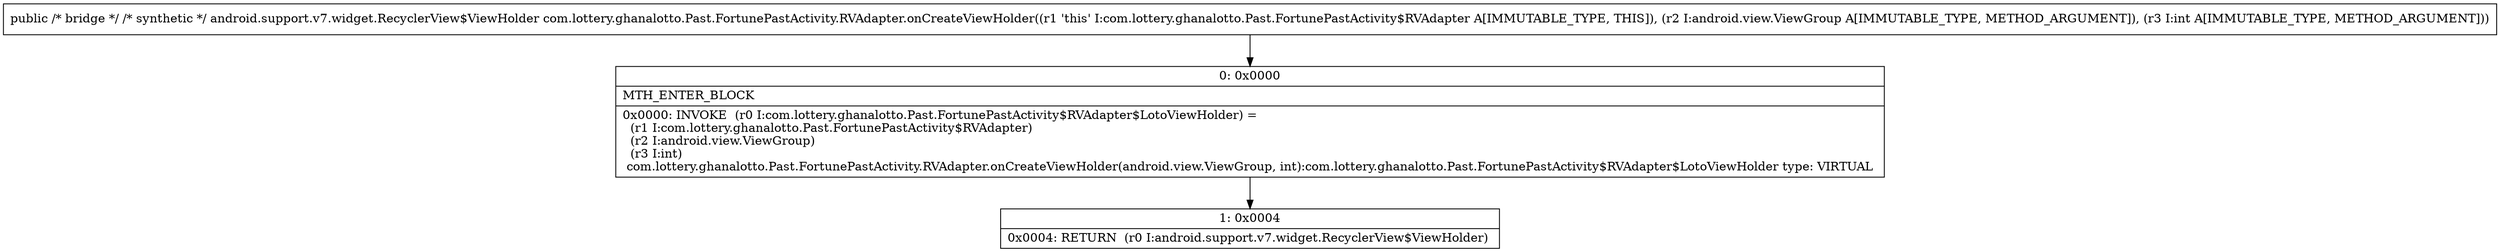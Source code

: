 digraph "CFG forcom.lottery.ghanalotto.Past.FortunePastActivity.RVAdapter.onCreateViewHolder(Landroid\/view\/ViewGroup;I)Landroid\/support\/v7\/widget\/RecyclerView$ViewHolder;" {
Node_0 [shape=record,label="{0\:\ 0x0000|MTH_ENTER_BLOCK\l|0x0000: INVOKE  (r0 I:com.lottery.ghanalotto.Past.FortunePastActivity$RVAdapter$LotoViewHolder) = \l  (r1 I:com.lottery.ghanalotto.Past.FortunePastActivity$RVAdapter)\l  (r2 I:android.view.ViewGroup)\l  (r3 I:int)\l com.lottery.ghanalotto.Past.FortunePastActivity.RVAdapter.onCreateViewHolder(android.view.ViewGroup, int):com.lottery.ghanalotto.Past.FortunePastActivity$RVAdapter$LotoViewHolder type: VIRTUAL \l}"];
Node_1 [shape=record,label="{1\:\ 0x0004|0x0004: RETURN  (r0 I:android.support.v7.widget.RecyclerView$ViewHolder) \l}"];
MethodNode[shape=record,label="{public \/* bridge *\/ \/* synthetic *\/ android.support.v7.widget.RecyclerView$ViewHolder com.lottery.ghanalotto.Past.FortunePastActivity.RVAdapter.onCreateViewHolder((r1 'this' I:com.lottery.ghanalotto.Past.FortunePastActivity$RVAdapter A[IMMUTABLE_TYPE, THIS]), (r2 I:android.view.ViewGroup A[IMMUTABLE_TYPE, METHOD_ARGUMENT]), (r3 I:int A[IMMUTABLE_TYPE, METHOD_ARGUMENT])) }"];
MethodNode -> Node_0;
Node_0 -> Node_1;
}

